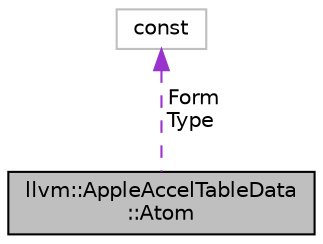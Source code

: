 digraph "llvm::AppleAccelTableData::Atom"
{
 // LATEX_PDF_SIZE
  bgcolor="transparent";
  edge [fontname="Helvetica",fontsize="10",labelfontname="Helvetica",labelfontsize="10"];
  node [fontname="Helvetica",fontsize="10",shape=record];
  Node1 [label="llvm::AppleAccelTableData\l::Atom",height=0.2,width=0.4,color="black", fillcolor="grey75", style="filled", fontcolor="black",tooltip="An Atom defines the form of the data in an Apple accelerator table."];
  Node2 -> Node1 [dir="back",color="darkorchid3",fontsize="10",style="dashed",label=" Form\nType" ,fontname="Helvetica"];
  Node2 [label="const",height=0.2,width=0.4,color="grey75",tooltip=" "];
}

